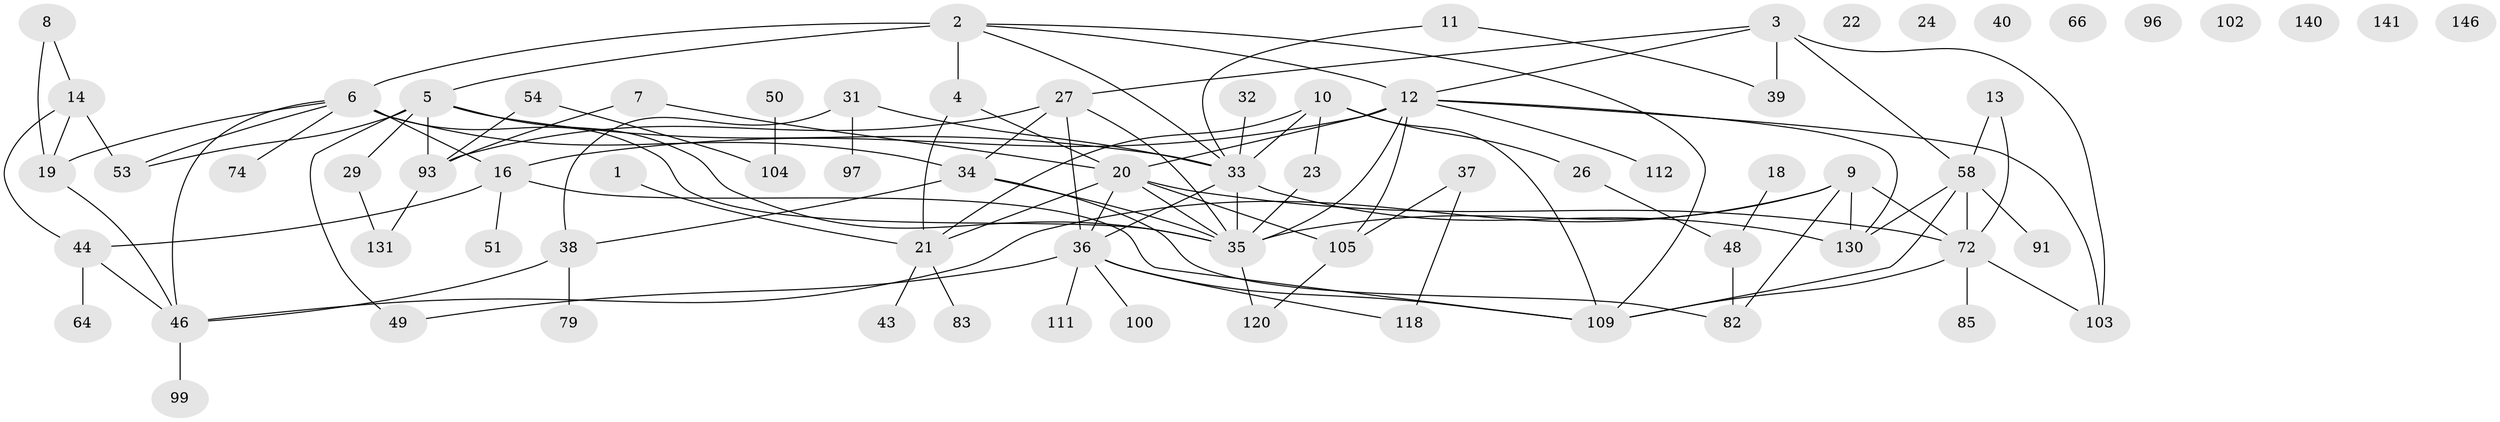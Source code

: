 // original degree distribution, {1: 0.21232876712328766, 3: 0.2671232876712329, 4: 0.13013698630136986, 2: 0.2191780821917808, 6: 0.0410958904109589, 5: 0.06164383561643835, 0: 0.06164383561643835, 7: 0.00684931506849315}
// Generated by graph-tools (version 1.1) at 2025/12/03/09/25 04:12:54]
// undirected, 73 vertices, 110 edges
graph export_dot {
graph [start="1"]
  node [color=gray90,style=filled];
  1;
  2 [super="+41"];
  3 [super="+117+135"];
  4;
  5 [super="+122+128"];
  6 [super="+28+65"];
  7;
  8 [super="+89"];
  9 [super="+17+52+61"];
  10 [super="+101+25"];
  11 [super="+71+30+62"];
  12 [super="+15"];
  13 [super="+124"];
  14 [super="+47"];
  16 [super="+84+136+56"];
  18;
  19 [super="+110+114"];
  20 [super="+63+88"];
  21 [super="+129+42"];
  22;
  23;
  24;
  26;
  27 [super="+81+60"];
  29 [super="+142"];
  31 [super="+94"];
  32;
  33 [super="+76"];
  34 [super="+87+69+127"];
  35 [super="+59"];
  36 [super="+70+119"];
  37;
  38 [super="+45+77+108"];
  39;
  40;
  43;
  44 [super="+107+86"];
  46 [super="+123+134"];
  48 [super="+67"];
  49 [super="+115"];
  50;
  51;
  53 [super="+78"];
  54 [super="+80"];
  58 [super="+116+143"];
  64;
  66;
  72 [super="+92"];
  74;
  79;
  82;
  83;
  85;
  91;
  93 [super="+139"];
  96;
  97;
  99;
  100;
  102;
  103;
  104;
  105 [super="+121"];
  109 [super="+132"];
  111;
  112;
  118;
  120;
  130 [super="+137"];
  131;
  140;
  141;
  146;
  1 -- 21;
  2 -- 33;
  2 -- 4;
  2 -- 5;
  2 -- 6 [weight=2];
  2 -- 12;
  2 -- 109;
  3 -- 58;
  3 -- 103;
  3 -- 39;
  3 -- 27;
  3 -- 12;
  4 -- 20;
  4 -- 21;
  5 -- 33;
  5 -- 29;
  5 -- 35;
  5 -- 93 [weight=3];
  5 -- 49;
  5 -- 53;
  6 -- 35;
  6 -- 16 [weight=2];
  6 -- 34;
  6 -- 19;
  6 -- 74;
  6 -- 46;
  6 -- 53;
  7 -- 20;
  7 -- 93;
  8 -- 14;
  8 -- 19;
  9 -- 130;
  9 -- 82;
  9 -- 35;
  9 -- 46;
  9 -- 72;
  10 -- 23;
  10 -- 33;
  10 -- 26;
  10 -- 21;
  10 -- 109;
  11 -- 33;
  11 -- 39;
  12 -- 103;
  12 -- 105;
  12 -- 112;
  12 -- 20;
  12 -- 16;
  12 -- 35;
  12 -- 130;
  13 -- 72;
  13 -- 58;
  14 -- 53;
  14 -- 19;
  14 -- 44;
  16 -- 109;
  16 -- 51;
  16 -- 44;
  18 -- 48;
  19 -- 46;
  20 -- 72;
  20 -- 35;
  20 -- 105;
  20 -- 36;
  20 -- 21;
  21 -- 83;
  21 -- 43;
  23 -- 35;
  26 -- 48;
  27 -- 34;
  27 -- 35;
  27 -- 93;
  27 -- 36 [weight=2];
  29 -- 131;
  31 -- 97;
  31 -- 38;
  31 -- 33;
  32 -- 33;
  33 -- 36;
  33 -- 35;
  33 -- 130;
  34 -- 35;
  34 -- 82;
  34 -- 38;
  35 -- 120;
  36 -- 100;
  36 -- 118;
  36 -- 109;
  36 -- 111;
  36 -- 49;
  37 -- 105;
  37 -- 118;
  38 -- 79;
  38 -- 46;
  44 -- 46;
  44 -- 64;
  46 -- 99;
  48 -- 82;
  50 -- 104;
  54 -- 104;
  54 -- 93;
  58 -- 72;
  58 -- 130;
  58 -- 91;
  58 -- 109;
  72 -- 85;
  72 -- 109;
  72 -- 103;
  93 -- 131;
  105 -- 120;
}
